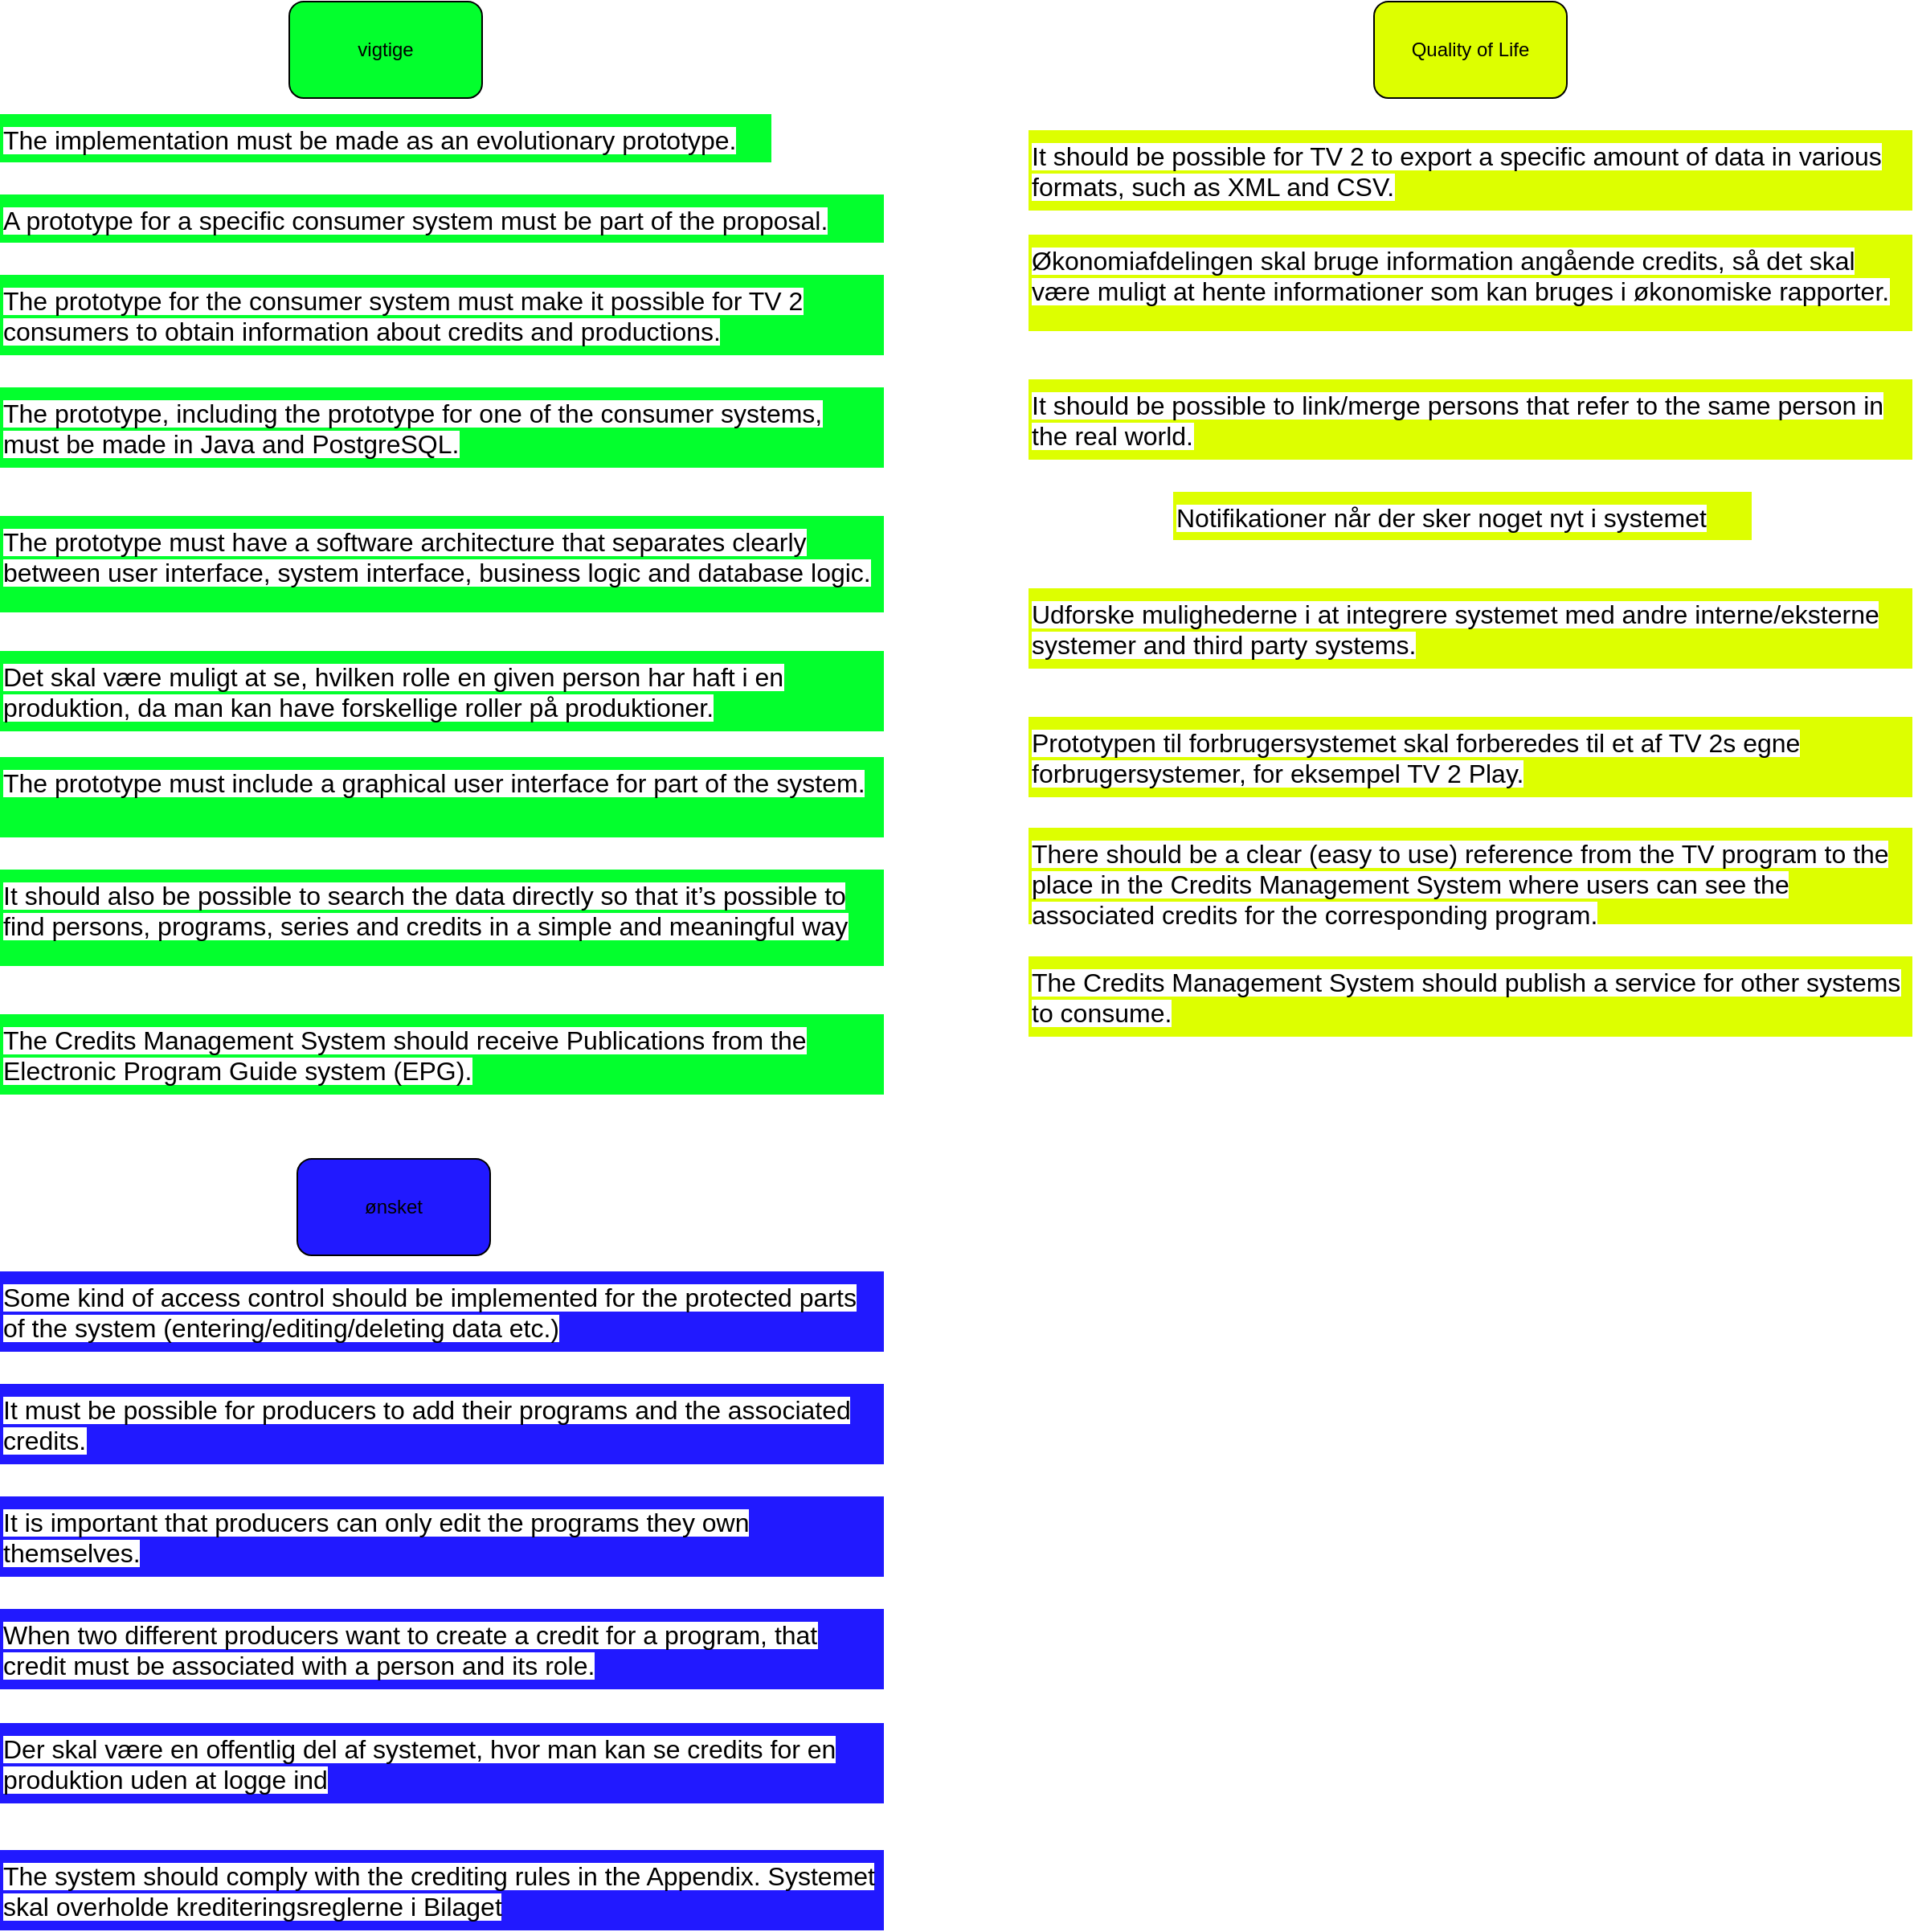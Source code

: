 <mxfile version="14.3.0" type="github">
  <diagram id="3bRNtzHHR0oI2AZt5-tB" name="Page-1">
    <mxGraphModel dx="1422" dy="737" grid="1" gridSize="10" guides="1" tooltips="1" connect="1" arrows="1" fold="1" page="1" pageScale="1" pageWidth="1169" pageHeight="827" math="0" shadow="0">
      <root>
        <mxCell id="0" />
        <mxCell id="1" parent="0" />
        <mxCell id="KVrSt3CqkJR9HXi9c_8b-10" value="&lt;span style=&quot;color: rgb(0, 0, 0); font-family: arial; font-size: 16px; font-style: normal; font-weight: 400; letter-spacing: normal; text-align: left; text-indent: 0px; text-transform: none; word-spacing: 0px; background-color: rgb(255, 255, 255); display: inline; float: none;&quot;&gt;The implementation must be made as an evolutionary prototype.&lt;/span&gt;" style="text;whiteSpace=wrap;html=1;fillColor=#03FF2D;" parent="1" vertex="1">
          <mxGeometry x="40" y="80" width="480" height="30" as="geometry" />
        </mxCell>
        <mxCell id="KVrSt3CqkJR9HXi9c_8b-11" value="&lt;span style=&quot;color: rgb(0, 0, 0); font-family: arial; font-size: 16px; font-style: normal; font-weight: 400; letter-spacing: normal; text-align: left; text-indent: 0px; text-transform: none; word-spacing: 0px; background-color: rgb(255, 255, 255); display: inline; float: none;&quot;&gt;A prototype for a specific consumer system must be part of the proposal.&lt;/span&gt;" style="text;whiteSpace=wrap;html=1;fillColor=#03FF2D;" parent="1" vertex="1">
          <mxGeometry x="40" y="130" width="550" height="30" as="geometry" />
        </mxCell>
        <mxCell id="KVrSt3CqkJR9HXi9c_8b-12" value="&lt;span style=&quot;color: rgb(0, 0, 0); font-family: arial; font-size: 16px; font-style: normal; font-weight: 400; letter-spacing: normal; text-align: left; text-indent: 0px; text-transform: none; word-spacing: 0px; background-color: rgb(255, 255, 255); display: inline; float: none;&quot;&gt;The prototype for the consumer system must make it possible for TV 2 consumers to obtain information about credits and productions. &lt;/span&gt;" style="text;whiteSpace=wrap;html=1;fillColor=#03FF2D;" parent="1" vertex="1">
          <mxGeometry x="40" y="180" width="550" height="50" as="geometry" />
        </mxCell>
        <mxCell id="KVrSt3CqkJR9HXi9c_8b-13" value="&lt;span style=&quot;color: rgb(0, 0, 0); font-family: arial; font-size: 16px; font-style: normal; font-weight: 400; letter-spacing: normal; text-align: left; text-indent: 0px; text-transform: none; word-spacing: 0px; background-color: rgb(255, 255, 255); display: inline; float: none;&quot;&gt;The prototype, including the prototype for one of the consumer systems, must be made in Java and PostgreSQL. &lt;/span&gt;" style="text;whiteSpace=wrap;html=1;fillColor=#03FF2D;" parent="1" vertex="1">
          <mxGeometry x="40" y="250" width="550" height="50" as="geometry" />
        </mxCell>
        <mxCell id="KVrSt3CqkJR9HXi9c_8b-14" value="&lt;span style=&quot;color: rgb(0, 0, 0); font-family: arial; font-size: 16px; font-style: normal; font-weight: 400; letter-spacing: normal; text-align: left; text-indent: 0px; text-transform: none; word-spacing: 0px; background-color: rgb(255, 255, 255); display: inline; float: none;&quot;&gt;The prototype must have a software architecture that separates clearly between user interface, system interface, business logic and database logic.&lt;/span&gt;" style="text;whiteSpace=wrap;html=1;fillColor=#03FF2D;" parent="1" vertex="1">
          <mxGeometry x="40" y="330" width="550" height="60" as="geometry" />
        </mxCell>
        <mxCell id="KVrSt3CqkJR9HXi9c_8b-15" value="&lt;span style=&quot;color: rgb(0, 0, 0); font-family: arial; font-size: 16px; font-style: normal; font-weight: 400; letter-spacing: normal; text-align: left; text-indent: 0px; text-transform: none; word-spacing: 0px; background-color: rgb(255, 255, 255); display: inline; float: none;&quot;&gt;The prototype must include a graphical user interface for part of the system.&lt;/span&gt;" style="text;whiteSpace=wrap;html=1;fillColor=#03FF2D;" parent="1" vertex="1">
          <mxGeometry x="40" y="480" width="550" height="50" as="geometry" />
        </mxCell>
        <mxCell id="KVrSt3CqkJR9HXi9c_8b-16" value="&lt;span style=&quot;color: rgb(0, 0, 0); font-family: arial; font-size: 16px; font-style: normal; font-weight: 400; letter-spacing: normal; text-align: left; text-indent: 0px; text-transform: none; word-spacing: 0px; background-color: rgb(255, 255, 255); display: inline; float: none;&quot;&gt;It is important that producers can only edit the programs they own themselves. &lt;/span&gt;" style="text;whiteSpace=wrap;html=1;fillColor=#2119FF;" parent="1" vertex="1">
          <mxGeometry x="40" y="940" width="550" height="50" as="geometry" />
        </mxCell>
        <mxCell id="KVrSt3CqkJR9HXi9c_8b-17" value="&lt;span style=&quot;color: rgb(0, 0, 0); font-family: arial; font-size: 16px; font-style: normal; font-weight: 400; letter-spacing: normal; text-align: left; text-indent: 0px; text-transform: none; word-spacing: 0px; background-color: rgb(255, 255, 255); display: inline; float: none;&quot;&gt;It must be possible for producers to add their programs and the associated credits. &lt;/span&gt;" style="text;whiteSpace=wrap;html=1;fillColor=#2119FF;" parent="1" vertex="1">
          <mxGeometry x="40" y="870" width="550" height="50" as="geometry" />
        </mxCell>
        <mxCell id="KVrSt3CqkJR9HXi9c_8b-18" value="&lt;span style=&quot;color: rgb(0, 0, 0); font-family: arial; font-size: 16px; font-style: normal; font-weight: 400; letter-spacing: normal; text-align: left; text-indent: 0px; text-transform: none; word-spacing: 0px; background-color: rgb(255, 255, 255); display: inline; float: none;&quot;&gt;When two different producers want to create a credit for a program, that credit must be associated with a person and its role. &lt;/span&gt;" style="text;whiteSpace=wrap;html=1;fillColor=#2119FF;" parent="1" vertex="1">
          <mxGeometry x="40" y="1010" width="550" height="50" as="geometry" />
        </mxCell>
        <mxCell id="KVrSt3CqkJR9HXi9c_8b-19" value="&lt;span style=&quot;color: rgb(0, 0, 0); font-family: arial; font-size: 16px; font-style: normal; font-weight: 400; letter-spacing: normal; text-align: left; text-indent: 0px; text-transform: none; word-spacing: 0px; background-color: rgb(255, 255, 255); display: inline; float: none;&quot;&gt;Prototypen til forbrugersystemet skal forberedes til et af TV 2s egne forbrugersystemer, for eksempel TV 2 Play.&lt;/span&gt;" style="text;whiteSpace=wrap;html=1;fillColor=#DDFF00;" parent="1" vertex="1">
          <mxGeometry x="680" y="455" width="550" height="50" as="geometry" />
        </mxCell>
        <mxCell id="KVrSt3CqkJR9HXi9c_8b-20" value="&lt;span style=&quot;color: rgb(0, 0, 0); font-family: arial; font-size: 16px; font-style: normal; font-weight: 400; letter-spacing: normal; text-align: left; text-indent: 0px; text-transform: none; word-spacing: 0px; background-color: rgb(255, 255, 255); display: inline; float: none;&quot;&gt;Notifikationer når der sker noget nyt i systemet&lt;/span&gt;" style="text;whiteSpace=wrap;html=1;fillColor=#DDFF00;" parent="1" vertex="1">
          <mxGeometry x="770" y="315" width="360" height="30" as="geometry" />
        </mxCell>
        <mxCell id="KVrSt3CqkJR9HXi9c_8b-21" value="&lt;span style=&quot;color: rgb(0, 0, 0); font-family: arial; font-size: 16px; font-style: normal; font-weight: 400; letter-spacing: normal; text-align: left; text-indent: 0px; text-transform: none; word-spacing: 0px; background-color: rgb(255, 255, 255); display: inline; float: none;&quot;&gt;Det skal være muligt at se, hvilken rolle en given person har haft i en produktion, da man kan have forskellige roller på produktioner.&lt;/span&gt;" style="text;whiteSpace=wrap;html=1;fillColor=#03FF2D;" parent="1" vertex="1">
          <mxGeometry x="40" y="414" width="550" height="50" as="geometry" />
        </mxCell>
        <mxCell id="KVrSt3CqkJR9HXi9c_8b-22" value="&lt;span style=&quot;color: rgb(0, 0, 0); font-family: arial; font-size: 16px; font-style: normal; font-weight: 400; letter-spacing: normal; text-align: left; text-indent: 0px; text-transform: none; word-spacing: 0px; background-color: rgb(255, 255, 255); display: inline; float: none;&quot;&gt;The Credits Management System should receive Publications from the Electronic Program Guide system (EPG).&lt;/span&gt;" style="text;whiteSpace=wrap;html=1;fillColor=#03FF2D;" parent="1" vertex="1">
          <mxGeometry x="40" y="640" width="550" height="50" as="geometry" />
        </mxCell>
        <mxCell id="KVrSt3CqkJR9HXi9c_8b-23" value="&lt;span style=&quot;color: rgb(0, 0, 0); font-family: arial; font-size: 16px; font-style: normal; font-weight: 400; letter-spacing: normal; text-align: left; text-indent: 0px; text-transform: none; word-spacing: 0px; background-color: rgb(255, 255, 255); display: inline; float: none;&quot;&gt;The Credits Management System should publish a service for other systems to consume.&lt;/span&gt;" style="text;whiteSpace=wrap;html=1;fillColor=#DDFF00;" parent="1" vertex="1">
          <mxGeometry x="680" y="604" width="550" height="50" as="geometry" />
        </mxCell>
        <mxCell id="KVrSt3CqkJR9HXi9c_8b-24" value="&lt;span style=&quot;color: rgb(0, 0, 0); font-family: arial; font-size: 16px; font-style: normal; font-weight: 400; letter-spacing: normal; text-align: left; text-indent: 0px; text-transform: none; word-spacing: 0px; background-color: rgb(255, 255, 255); display: inline; float: none;&quot;&gt;The system should comply with the crediting rules in the Appendix. Systemet skal overholde krediteringsreglerne i Bilaget&lt;/span&gt;" style="text;whiteSpace=wrap;html=1;fillColor=#2119FF;" parent="1" vertex="1">
          <mxGeometry x="40" y="1160" width="550" height="50" as="geometry" />
        </mxCell>
        <mxCell id="KVrSt3CqkJR9HXi9c_8b-25" value="&lt;span style=&quot;color: rgb(0, 0, 0); font-family: arial; font-size: 16px; font-style: normal; font-weight: 400; letter-spacing: normal; text-align: left; text-indent: 0px; text-transform: none; word-spacing: 0px; background-color: rgb(255, 255, 255); display: inline; float: none;&quot;&gt;It should be possible to link/merge persons that refer to the same person in the real world.&lt;/span&gt;" style="text;whiteSpace=wrap;html=1;fillColor=#DDFF00;" parent="1" vertex="1">
          <mxGeometry x="680" y="245" width="550" height="50" as="geometry" />
        </mxCell>
        <mxCell id="KVrSt3CqkJR9HXi9c_8b-26" value="&lt;span style=&quot;color: rgb(0, 0, 0); font-family: arial; font-size: 16px; font-style: normal; font-weight: 400; letter-spacing: normal; text-align: left; text-indent: 0px; text-transform: none; word-spacing: 0px; background-color: rgb(255, 255, 255); display: inline; float: none;&quot;&gt;It should be possible for TV 2 to export a specific amount of data in various formats, such as XML and CSV.&lt;/span&gt;" style="text;whiteSpace=wrap;html=1;fillColor=#DDFF00;" parent="1" vertex="1">
          <mxGeometry x="680" y="90" width="550" height="50" as="geometry" />
        </mxCell>
        <mxCell id="KVrSt3CqkJR9HXi9c_8b-27" value="&lt;span style=&quot;color: rgb(0, 0, 0); font-family: arial; font-size: 16px; font-style: normal; font-weight: 400; letter-spacing: normal; text-align: left; text-indent: 0px; text-transform: none; word-spacing: 0px; background-color: rgb(255, 255, 255); display: inline; float: none;&quot;&gt;It should also be possible to search the data directly so that it’s possible to find persons, programs, series and credits in a simple and meaningful way&lt;/span&gt;" style="text;whiteSpace=wrap;html=1;fillColor=#03FF2D;" parent="1" vertex="1">
          <mxGeometry x="40" y="550" width="550" height="60" as="geometry" />
        </mxCell>
        <mxCell id="KVrSt3CqkJR9HXi9c_8b-28" value="&lt;span style=&quot;color: rgb(0, 0, 0); font-family: arial; font-size: 16px; font-style: normal; font-weight: 400; letter-spacing: normal; text-align: left; text-indent: 0px; text-transform: none; word-spacing: 0px; background-color: rgb(255, 255, 255); display: inline; float: none;&quot;&gt;There should be a clear (easy to use) reference from the TV program to the place in the Credits Management System where users can see the associated credits for the corresponding program.&lt;/span&gt;" style="text;whiteSpace=wrap;html=1;fillColor=#DDFF00;" parent="1" vertex="1">
          <mxGeometry x="680" y="524" width="550" height="60" as="geometry" />
        </mxCell>
        <mxCell id="KVrSt3CqkJR9HXi9c_8b-29" value="&lt;span style=&quot;color: rgb(0, 0, 0); font-family: arial; font-size: 16px; font-style: normal; font-weight: 400; letter-spacing: normal; text-align: left; text-indent: 0px; text-transform: none; word-spacing: 0px; background-color: rgb(255, 255, 255); display: inline; float: none;&quot;&gt;Some kind of access control should be implemented for the protected parts of the system (entering/editing/deleting data etc.) &lt;/span&gt;" style="text;whiteSpace=wrap;html=1;fillColor=#2119FF;" parent="1" vertex="1">
          <mxGeometry x="40" y="800" width="550" height="50" as="geometry" />
        </mxCell>
        <mxCell id="KVrSt3CqkJR9HXi9c_8b-30" value="&lt;span style=&quot;color: rgb(0, 0, 0); font-family: arial; font-size: 16px; font-style: normal; font-weight: 400; letter-spacing: normal; text-align: left; text-indent: 0px; text-transform: none; word-spacing: 0px; background-color: rgb(255, 255, 255); display: inline; float: none;&quot;&gt;Udforske mulighederne i at integrere systemet med andre interne/eksterne systemer and third party systems.&lt;/span&gt;" style="text;whiteSpace=wrap;html=1;fillColor=#DDFF00;" parent="1" vertex="1">
          <mxGeometry x="680" y="375" width="550" height="50" as="geometry" />
        </mxCell>
        <mxCell id="KVrSt3CqkJR9HXi9c_8b-31" value="&lt;span style=&quot;color: rgb(0, 0, 0); font-family: arial; font-size: 16px; font-style: normal; font-weight: 400; letter-spacing: normal; text-align: left; text-indent: 0px; text-transform: none; word-spacing: 0px; background-color: rgb(255, 255, 255); display: inline; float: none;&quot;&gt;Der skal være en offentlig del af systemet, hvor man kan se credits for en produktion uden at logge ind&lt;/span&gt;" style="text;whiteSpace=wrap;html=1;fillColor=#2119FF;" parent="1" vertex="1">
          <mxGeometry x="40" y="1081" width="550" height="50" as="geometry" />
        </mxCell>
        <mxCell id="KVrSt3CqkJR9HXi9c_8b-32" value="&lt;span style=&quot;color: rgb(0, 0, 0); font-family: arial; font-size: 16px; font-style: normal; font-weight: 400; letter-spacing: normal; text-align: left; text-indent: 0px; text-transform: none; word-spacing: 0px; background-color: rgb(255, 255, 255); display: inline; float: none;&quot;&gt;Økonomiafdelingen skal bruge information angående credits, så det skal være muligt at hente informationer som kan bruges i økonomiske rapporter.&lt;/span&gt;" style="text;whiteSpace=wrap;html=1;fillColor=#DDFF00;" parent="1" vertex="1">
          <mxGeometry x="680" y="155" width="550" height="60" as="geometry" />
        </mxCell>
        <mxCell id="SiGN67wjbrqVCLLftexb-2" value="vigtige" style="rounded=1;whiteSpace=wrap;html=1;fillColor=#03FF2D;" vertex="1" parent="1">
          <mxGeometry x="220" y="10" width="120" height="60" as="geometry" />
        </mxCell>
        <mxCell id="SiGN67wjbrqVCLLftexb-3" value="ønsket" style="rounded=1;whiteSpace=wrap;html=1;fillColor=#2119FF;" vertex="1" parent="1">
          <mxGeometry x="225" y="730" width="120" height="60" as="geometry" />
        </mxCell>
        <mxCell id="SiGN67wjbrqVCLLftexb-4" value="Quality of Life" style="rounded=1;whiteSpace=wrap;html=1;fillColor=#DDFF00;" vertex="1" parent="1">
          <mxGeometry x="895" y="10" width="120" height="60" as="geometry" />
        </mxCell>
      </root>
    </mxGraphModel>
  </diagram>
</mxfile>
